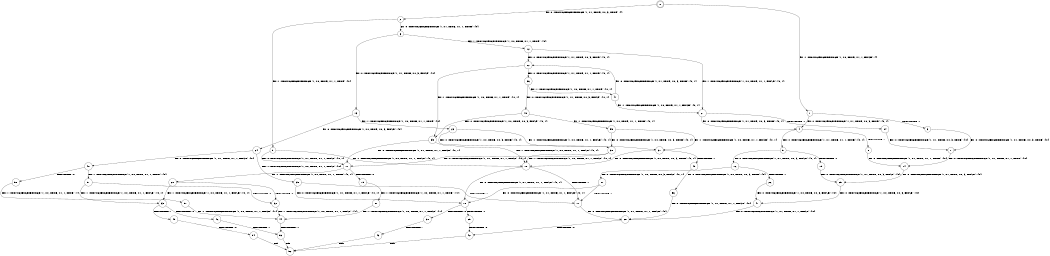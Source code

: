 digraph BCG {
size = "7, 10.5";
center = TRUE;
node [shape = circle];
0 [peripheries = 2];
0 -> 1 [label = "EX !1 !ATOMIC_EXCH_BRANCH (1, +0, TRUE, +1, 1, FALSE) !{}"];
0 -> 2 [label = "EX !0 !ATOMIC_EXCH_BRANCH (1, +1, TRUE, +0, 3, TRUE) !{}"];
1 -> 3 [label = "TERMINATE !1"];
1 -> 4 [label = "EX !0 !ATOMIC_EXCH_BRANCH (1, +1, TRUE, +0, 3, TRUE) !{0, 1}"];
2 -> 5 [label = "EX !1 !ATOMIC_EXCH_BRANCH (1, +0, TRUE, +1, 1, TRUE) !{0}"];
2 -> 6 [label = "EX !0 !ATOMIC_EXCH_BRANCH (1, +1, TRUE, +1, 1, TRUE) !{0}"];
3 -> 7 [label = "EX !0 !ATOMIC_EXCH_BRANCH (1, +1, TRUE, +0, 3, TRUE) !{0}"];
4 -> 8 [label = "TERMINATE !1"];
4 -> 9 [label = "EX !0 !ATOMIC_EXCH_BRANCH (1, +1, TRUE, +1, 1, TRUE) !{0, 1}"];
5 -> 10 [label = "EX !1 !ATOMIC_EXCH_BRANCH (1, +0, TRUE, +1, 1, FALSE) !{0, 1}"];
5 -> 11 [label = "EX !0 !ATOMIC_EXCH_BRANCH (1, +1, TRUE, +1, 1, FALSE) !{0, 1}"];
6 -> 12 [label = "EX !1 !ATOMIC_EXCH_BRANCH (1, +0, TRUE, +1, 1, TRUE) !{0}"];
6 -> 13 [label = "EX !0 !ATOMIC_EXCH_BRANCH (1, +1, TRUE, +0, 3, FALSE) !{0}"];
7 -> 14 [label = "EX !0 !ATOMIC_EXCH_BRANCH (1, +1, TRUE, +1, 1, TRUE) !{0}"];
8 -> 14 [label = "EX !0 !ATOMIC_EXCH_BRANCH (1, +1, TRUE, +1, 1, TRUE) !{0}"];
9 -> 15 [label = "TERMINATE !1"];
9 -> 16 [label = "EX !0 !ATOMIC_EXCH_BRANCH (1, +1, TRUE, +0, 3, FALSE) !{0, 1}"];
10 -> 17 [label = "TERMINATE !1"];
10 -> 18 [label = "EX !0 !ATOMIC_EXCH_BRANCH (1, +1, TRUE, +1, 1, FALSE) !{0, 1}"];
11 -> 19 [label = "TERMINATE !0"];
11 -> 20 [label = "EX !1 !ATOMIC_EXCH_BRANCH (1, +0, TRUE, +1, 1, TRUE) !{0, 1}"];
12 -> 21 [label = "EX !1 !ATOMIC_EXCH_BRANCH (1, +0, TRUE, +1, 1, FALSE) !{0, 1}"];
12 -> 22 [label = "EX !0 !ATOMIC_EXCH_BRANCH (1, +1, TRUE, +0, 3, TRUE) !{0, 1}"];
13 -> 23 [label = "EX !1 !ATOMIC_EXCH_BRANCH (1, +0, TRUE, +1, 1, TRUE) !{0}"];
13 -> 24 [label = "EX !0 !ATOMIC_EXCH_BRANCH (1, +0, TRUE, +0, 3, FALSE) !{0}"];
14 -> 25 [label = "EX !0 !ATOMIC_EXCH_BRANCH (1, +1, TRUE, +0, 3, FALSE) !{0}"];
15 -> 25 [label = "EX !0 !ATOMIC_EXCH_BRANCH (1, +1, TRUE, +0, 3, FALSE) !{0}"];
16 -> 26 [label = "TERMINATE !1"];
16 -> 27 [label = "EX !0 !ATOMIC_EXCH_BRANCH (1, +0, TRUE, +0, 3, FALSE) !{0, 1}"];
17 -> 28 [label = "EX !0 !ATOMIC_EXCH_BRANCH (1, +1, TRUE, +1, 1, FALSE) !{0}"];
18 -> 29 [label = "TERMINATE !1"];
18 -> 30 [label = "TERMINATE !0"];
19 -> 31 [label = "EX !1 !ATOMIC_EXCH_BRANCH (1, +0, TRUE, +1, 1, TRUE) !{1}"];
20 -> 32 [label = "TERMINATE !0"];
20 -> 33 [label = "EX !1 !ATOMIC_EXCH_BRANCH (1, +0, TRUE, +1, 1, FALSE) !{0, 1}"];
21 -> 34 [label = "TERMINATE !1"];
21 -> 4 [label = "EX !0 !ATOMIC_EXCH_BRANCH (1, +1, TRUE, +0, 3, TRUE) !{0, 1}"];
22 -> 35 [label = "EX !1 !ATOMIC_EXCH_BRANCH (1, +0, TRUE, +1, 1, TRUE) !{0, 1}"];
22 -> 36 [label = "EX !0 !ATOMIC_EXCH_BRANCH (1, +1, TRUE, +1, 1, TRUE) !{0, 1}"];
23 -> 37 [label = "EX !1 !ATOMIC_EXCH_BRANCH (1, +0, TRUE, +1, 1, FALSE) !{0, 1}"];
23 -> 38 [label = "EX !0 !ATOMIC_EXCH_BRANCH (1, +0, TRUE, +0, 3, TRUE) !{0, 1}"];
24 -> 39 [label = "EX !1 !ATOMIC_EXCH_BRANCH (1, +0, TRUE, +1, 1, FALSE) !{0}"];
24 -> 40 [label = "EX !0 !ATOMIC_EXCH_BRANCH (1, +1, TRUE, +1, 1, FALSE) !{0}"];
25 -> 41 [label = "EX !0 !ATOMIC_EXCH_BRANCH (1, +0, TRUE, +0, 3, FALSE) !{0}"];
26 -> 41 [label = "EX !0 !ATOMIC_EXCH_BRANCH (1, +0, TRUE, +0, 3, FALSE) !{0}"];
27 -> 17 [label = "TERMINATE !1"];
27 -> 18 [label = "EX !0 !ATOMIC_EXCH_BRANCH (1, +1, TRUE, +1, 1, FALSE) !{0, 1}"];
28 -> 42 [label = "TERMINATE !0"];
29 -> 42 [label = "TERMINATE !0"];
30 -> 43 [label = "TERMINATE !1"];
31 -> 44 [label = "EX !1 !ATOMIC_EXCH_BRANCH (1, +0, TRUE, +1, 1, FALSE) !{1}"];
32 -> 44 [label = "EX !1 !ATOMIC_EXCH_BRANCH (1, +0, TRUE, +1, 1, FALSE) !{1}"];
33 -> 45 [label = "TERMINATE !1"];
33 -> 46 [label = "TERMINATE !0"];
34 -> 7 [label = "EX !0 !ATOMIC_EXCH_BRANCH (1, +1, TRUE, +0, 3, TRUE) !{0}"];
35 -> 10 [label = "EX !1 !ATOMIC_EXCH_BRANCH (1, +0, TRUE, +1, 1, FALSE) !{0, 1}"];
35 -> 11 [label = "EX !0 !ATOMIC_EXCH_BRANCH (1, +1, TRUE, +1, 1, FALSE) !{0, 1}"];
36 -> 47 [label = "EX !1 !ATOMIC_EXCH_BRANCH (1, +0, TRUE, +1, 1, TRUE) !{0, 1}"];
36 -> 48 [label = "EX !0 !ATOMIC_EXCH_BRANCH (1, +1, TRUE, +0, 3, FALSE) !{0, 1}"];
37 -> 49 [label = "TERMINATE !1"];
37 -> 10 [label = "EX !0 !ATOMIC_EXCH_BRANCH (1, +0, TRUE, +0, 3, TRUE) !{0, 1}"];
38 -> 10 [label = "EX !1 !ATOMIC_EXCH_BRANCH (1, +0, TRUE, +1, 1, FALSE) !{0, 1}"];
38 -> 11 [label = "EX !0 !ATOMIC_EXCH_BRANCH (1, +1, TRUE, +1, 1, FALSE) !{0, 1}"];
39 -> 17 [label = "TERMINATE !1"];
39 -> 18 [label = "EX !0 !ATOMIC_EXCH_BRANCH (1, +1, TRUE, +1, 1, FALSE) !{0, 1}"];
40 -> 50 [label = "TERMINATE !0"];
40 -> 51 [label = "EX !1 !ATOMIC_EXCH_BRANCH (1, +0, TRUE, +1, 1, TRUE) !{0}"];
41 -> 28 [label = "EX !0 !ATOMIC_EXCH_BRANCH (1, +1, TRUE, +1, 1, FALSE) !{0}"];
42 -> 52 [label = "exit"];
43 -> 52 [label = "exit"];
44 -> 53 [label = "TERMINATE !1"];
45 -> 54 [label = "TERMINATE !0"];
46 -> 53 [label = "TERMINATE !1"];
47 -> 21 [label = "EX !1 !ATOMIC_EXCH_BRANCH (1, +0, TRUE, +1, 1, FALSE) !{0, 1}"];
47 -> 22 [label = "EX !0 !ATOMIC_EXCH_BRANCH (1, +1, TRUE, +0, 3, TRUE) !{0, 1}"];
48 -> 55 [label = "EX !1 !ATOMIC_EXCH_BRANCH (1, +0, TRUE, +1, 1, TRUE) !{0, 1}"];
48 -> 35 [label = "EX !0 !ATOMIC_EXCH_BRANCH (1, +0, TRUE, +0, 3, FALSE) !{0, 1}"];
49 -> 56 [label = "EX !0 !ATOMIC_EXCH_BRANCH (1, +0, TRUE, +0, 3, TRUE) !{0}"];
50 -> 57 [label = "EX !1 !ATOMIC_EXCH_BRANCH (1, +0, TRUE, +1, 1, TRUE) !{}"];
51 -> 32 [label = "TERMINATE !0"];
51 -> 33 [label = "EX !1 !ATOMIC_EXCH_BRANCH (1, +0, TRUE, +1, 1, FALSE) !{0, 1}"];
53 -> 52 [label = "exit"];
54 -> 52 [label = "exit"];
55 -> 37 [label = "EX !1 !ATOMIC_EXCH_BRANCH (1, +0, TRUE, +1, 1, FALSE) !{0, 1}"];
55 -> 38 [label = "EX !0 !ATOMIC_EXCH_BRANCH (1, +0, TRUE, +0, 3, TRUE) !{0, 1}"];
56 -> 28 [label = "EX !0 !ATOMIC_EXCH_BRANCH (1, +1, TRUE, +1, 1, FALSE) !{0}"];
57 -> 44 [label = "EX !1 !ATOMIC_EXCH_BRANCH (1, +0, TRUE, +1, 1, FALSE) !{1}"];
}
